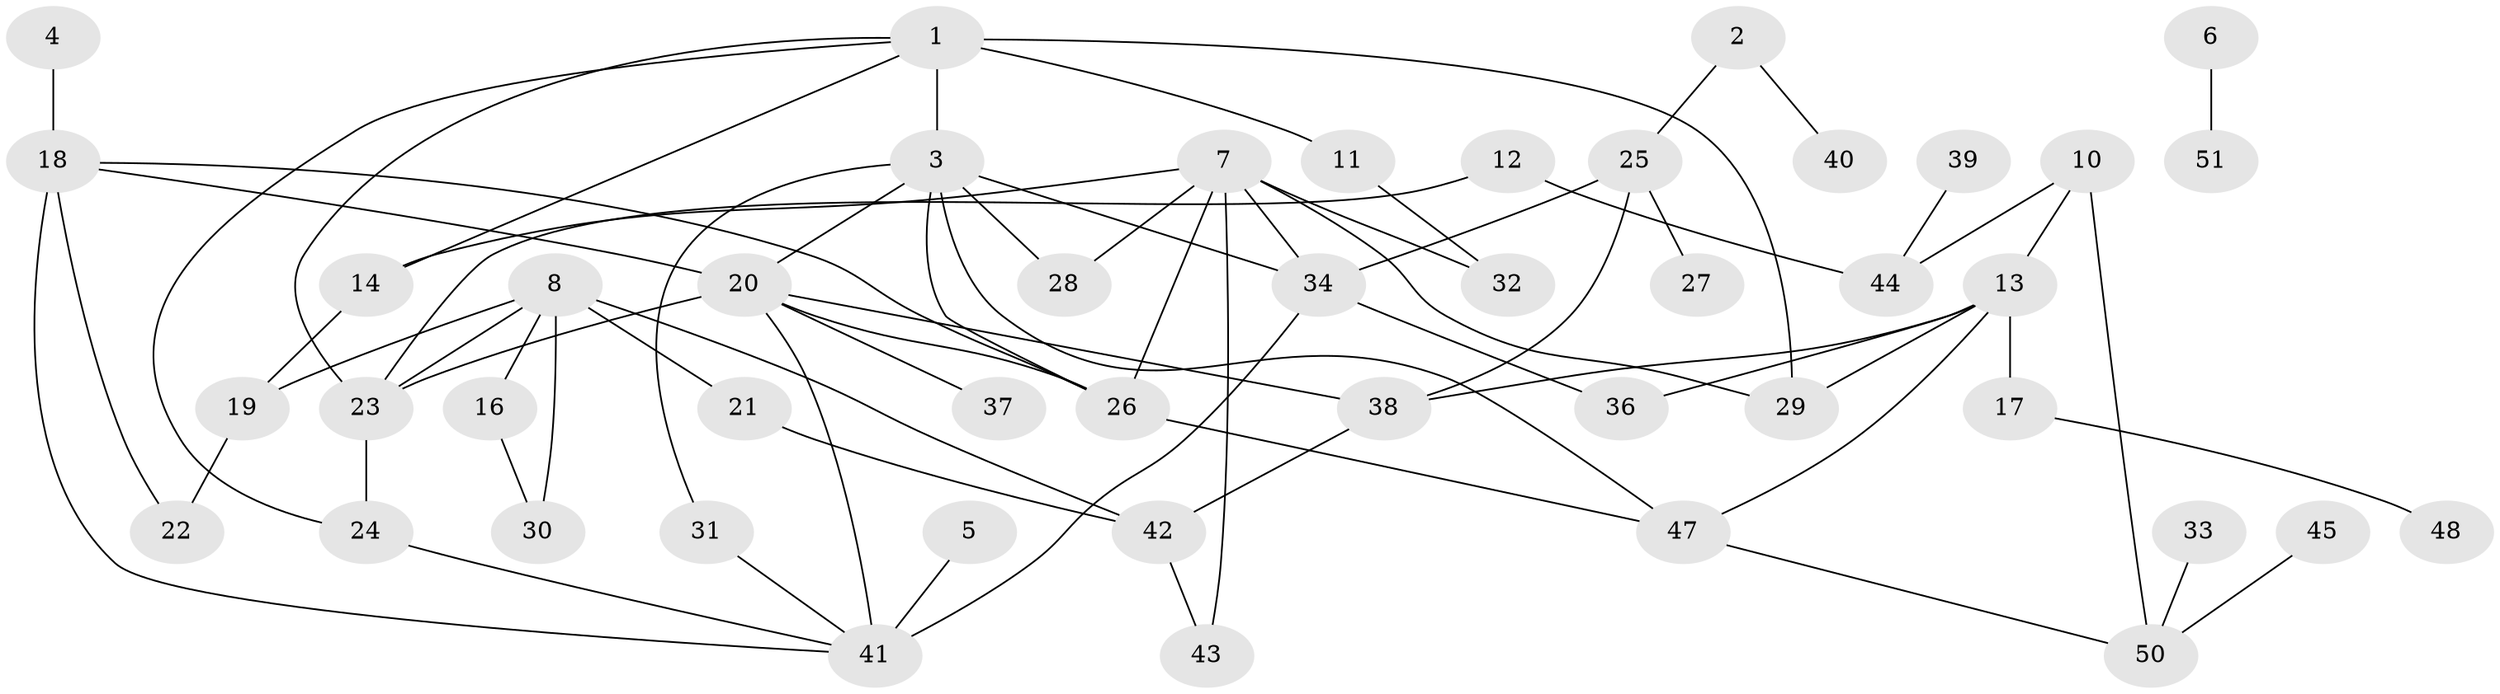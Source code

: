 // original degree distribution, {2: 0.33663366336633666, 3: 0.18811881188118812, 4: 0.18811881188118812, 1: 0.19801980198019803, 0: 0.04950495049504951, 5: 0.0297029702970297, 6: 0.009900990099009901}
// Generated by graph-tools (version 1.1) at 2025/33/03/09/25 02:33:39]
// undirected, 46 vertices, 70 edges
graph export_dot {
graph [start="1"]
  node [color=gray90,style=filled];
  1;
  2;
  3;
  4;
  5;
  6;
  7;
  8;
  10;
  11;
  12;
  13;
  14;
  16;
  17;
  18;
  19;
  20;
  21;
  22;
  23;
  24;
  25;
  26;
  27;
  28;
  29;
  30;
  31;
  32;
  33;
  34;
  36;
  37;
  38;
  39;
  40;
  41;
  42;
  43;
  44;
  45;
  47;
  48;
  50;
  51;
  1 -- 3 [weight=1.0];
  1 -- 11 [weight=2.0];
  1 -- 14 [weight=1.0];
  1 -- 23 [weight=1.0];
  1 -- 24 [weight=1.0];
  1 -- 29 [weight=1.0];
  2 -- 25 [weight=1.0];
  2 -- 40 [weight=1.0];
  3 -- 20 [weight=1.0];
  3 -- 26 [weight=1.0];
  3 -- 28 [weight=1.0];
  3 -- 31 [weight=1.0];
  3 -- 34 [weight=1.0];
  3 -- 47 [weight=1.0];
  4 -- 18 [weight=1.0];
  5 -- 41 [weight=2.0];
  6 -- 51 [weight=1.0];
  7 -- 14 [weight=1.0];
  7 -- 26 [weight=1.0];
  7 -- 28 [weight=1.0];
  7 -- 29 [weight=1.0];
  7 -- 32 [weight=1.0];
  7 -- 34 [weight=2.0];
  7 -- 43 [weight=1.0];
  8 -- 16 [weight=1.0];
  8 -- 19 [weight=1.0];
  8 -- 21 [weight=1.0];
  8 -- 23 [weight=1.0];
  8 -- 30 [weight=1.0];
  8 -- 42 [weight=1.0];
  10 -- 13 [weight=1.0];
  10 -- 44 [weight=1.0];
  10 -- 50 [weight=1.0];
  11 -- 32 [weight=1.0];
  12 -- 23 [weight=1.0];
  12 -- 44 [weight=1.0];
  13 -- 17 [weight=1.0];
  13 -- 29 [weight=1.0];
  13 -- 36 [weight=1.0];
  13 -- 38 [weight=1.0];
  13 -- 47 [weight=1.0];
  14 -- 19 [weight=1.0];
  16 -- 30 [weight=1.0];
  17 -- 48 [weight=1.0];
  18 -- 20 [weight=1.0];
  18 -- 22 [weight=1.0];
  18 -- 26 [weight=1.0];
  18 -- 41 [weight=1.0];
  19 -- 22 [weight=1.0];
  20 -- 23 [weight=1.0];
  20 -- 26 [weight=1.0];
  20 -- 37 [weight=1.0];
  20 -- 38 [weight=1.0];
  20 -- 41 [weight=1.0];
  21 -- 42 [weight=1.0];
  23 -- 24 [weight=1.0];
  24 -- 41 [weight=1.0];
  25 -- 27 [weight=1.0];
  25 -- 34 [weight=1.0];
  25 -- 38 [weight=1.0];
  26 -- 47 [weight=1.0];
  31 -- 41 [weight=1.0];
  33 -- 50 [weight=1.0];
  34 -- 36 [weight=1.0];
  34 -- 41 [weight=1.0];
  38 -- 42 [weight=1.0];
  39 -- 44 [weight=1.0];
  42 -- 43 [weight=1.0];
  45 -- 50 [weight=1.0];
  47 -- 50 [weight=1.0];
}
